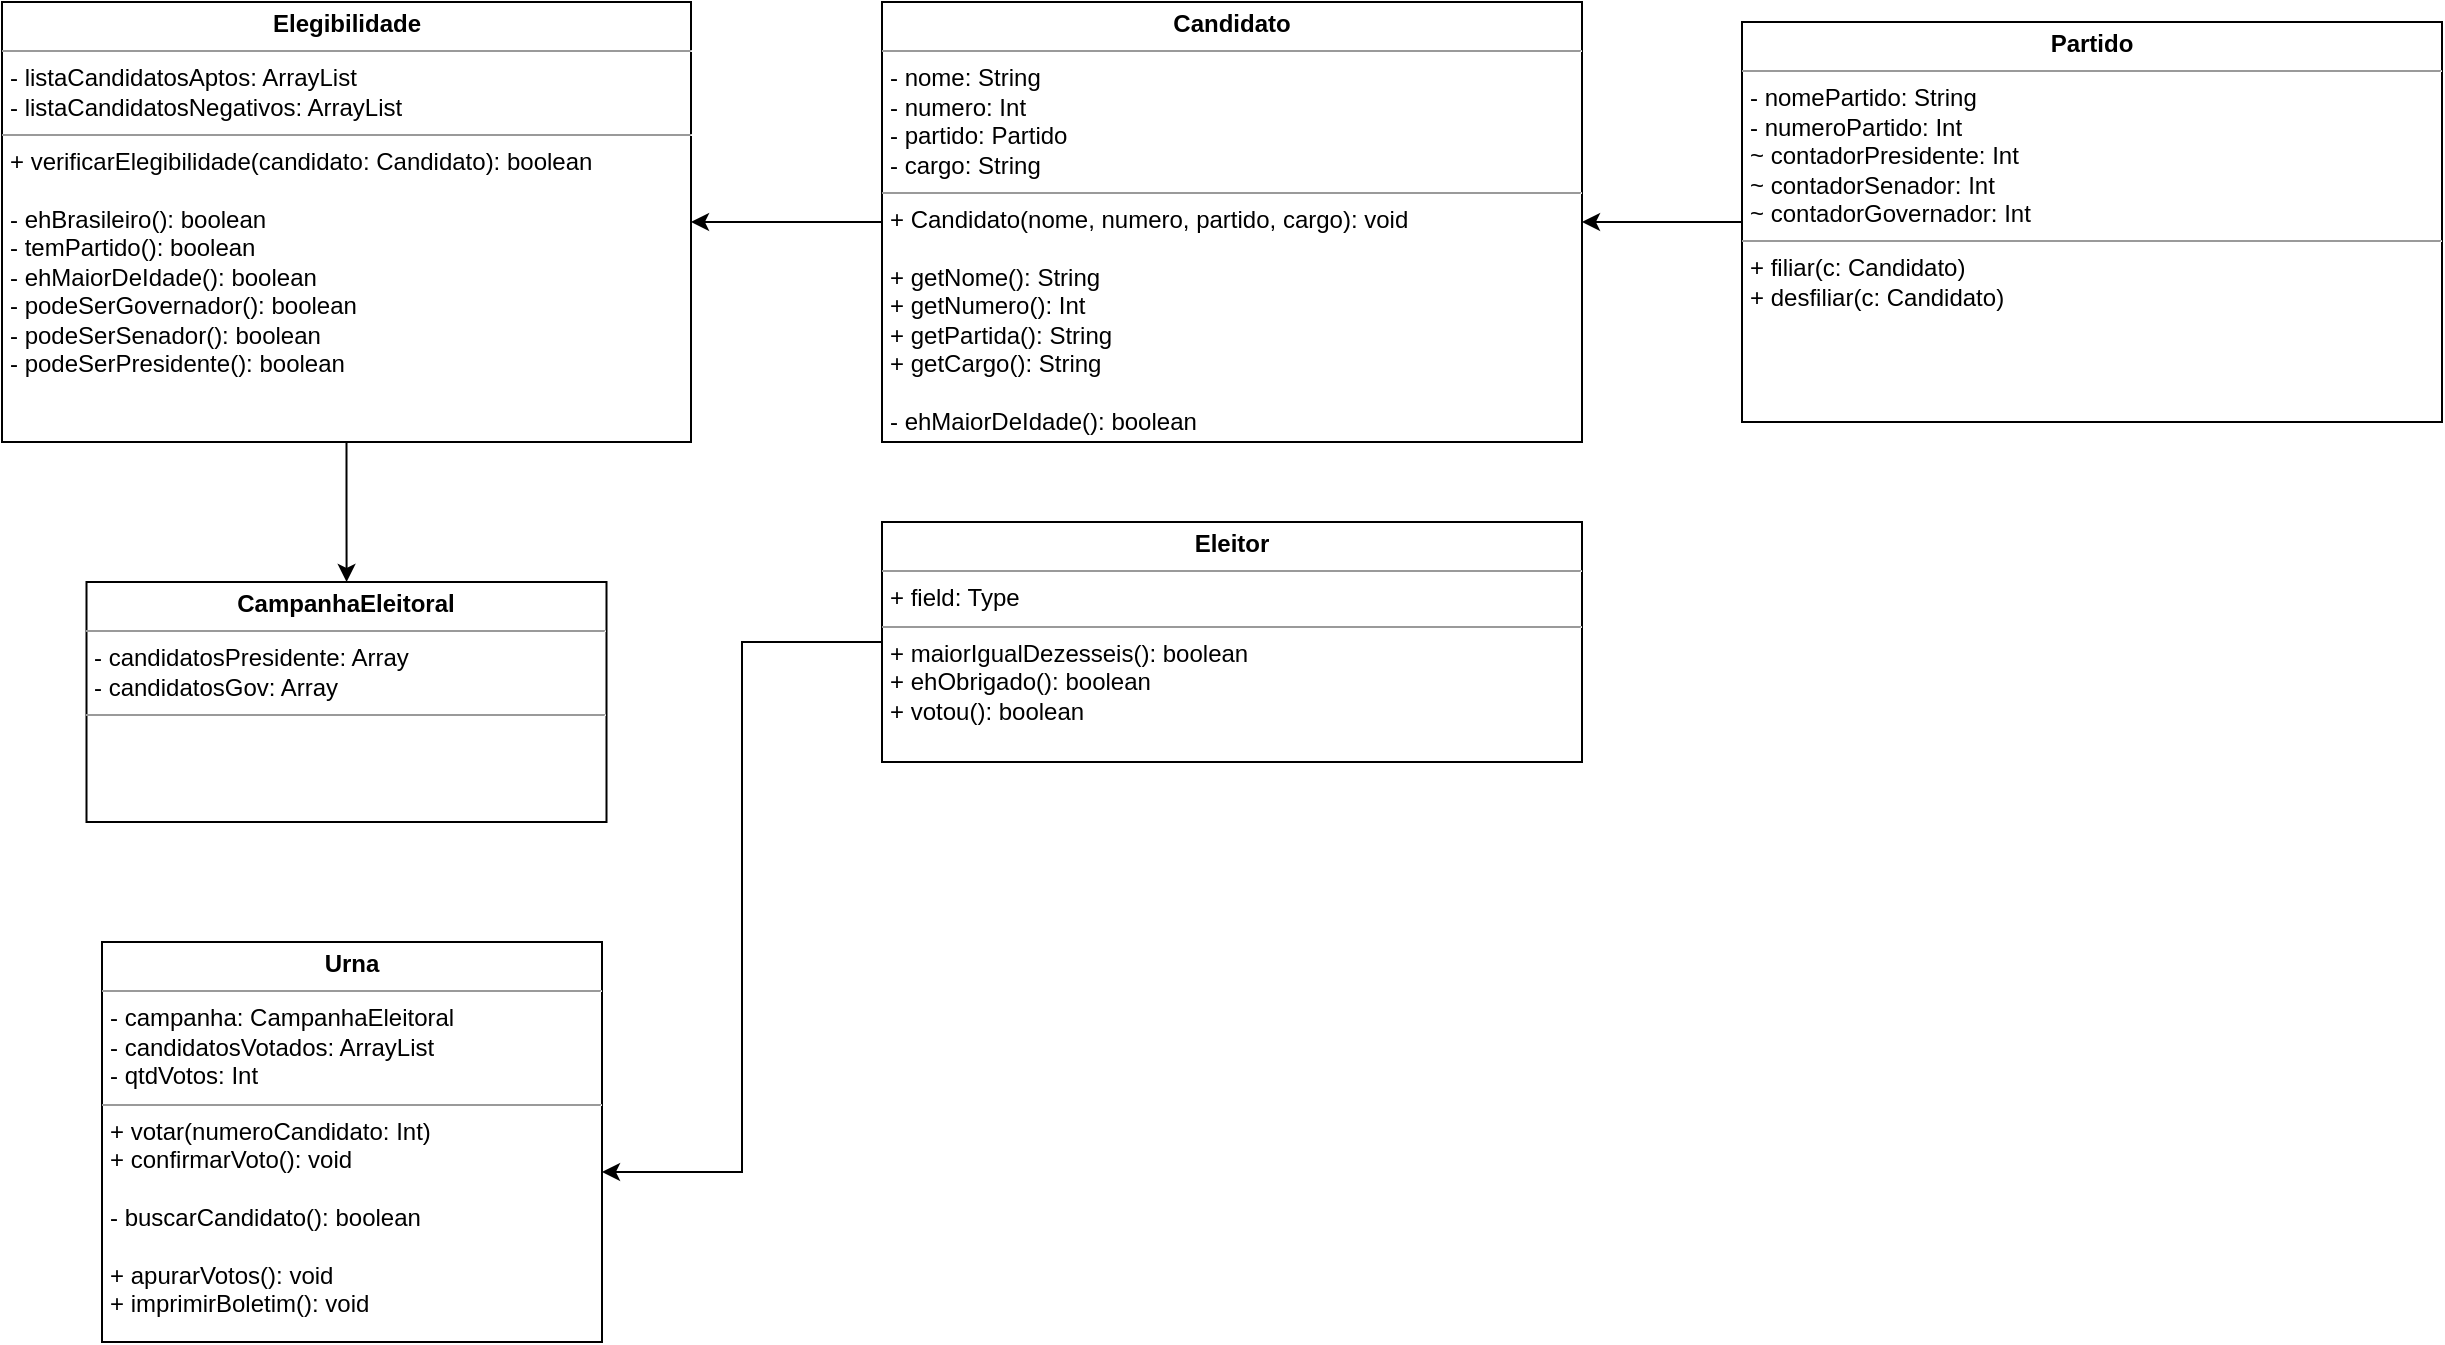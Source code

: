 <mxfile version="20.4.0" type="device"><diagram id="Mr8Jbgb5_NVKN6Lyi9rr" name="Página-1"><mxGraphModel dx="1348" dy="1918" grid="1" gridSize="10" guides="1" tooltips="1" connect="1" arrows="1" fold="1" page="1" pageScale="1" pageWidth="827" pageHeight="1169" math="0" shadow="0"><root><mxCell id="0"/><mxCell id="1" parent="0"/><mxCell id="rLREYp3PCBC2g03Ka3gw-13" style="edgeStyle=orthogonalEdgeStyle;rounded=0;orthogonalLoop=1;jettySize=auto;html=1;entryX=1;entryY=0.5;entryDx=0;entryDy=0;" edge="1" parent="1" source="TcqPCq13Gu7wCiiacOSd-1" target="rLREYp3PCBC2g03Ka3gw-1"><mxGeometry relative="1" as="geometry"/></mxCell><mxCell id="TcqPCq13Gu7wCiiacOSd-1" value="&lt;p style=&quot;margin:0px;margin-top:4px;text-align:center;&quot;&gt;&lt;b&gt;Candidato&lt;/b&gt;&lt;/p&gt;&lt;hr size=&quot;1&quot;&gt;&lt;p style=&quot;margin:0px;margin-left:4px;&quot;&gt;- nome: String&lt;/p&gt;&lt;p style=&quot;margin:0px;margin-left:4px;&quot;&gt;- numero: Int&lt;/p&gt;&lt;p style=&quot;margin:0px;margin-left:4px;&quot;&gt;- partido: Partido&lt;br&gt;&lt;/p&gt;&lt;p style=&quot;margin:0px;margin-left:4px;&quot;&gt;- cargo: String&lt;/p&gt;&lt;hr size=&quot;1&quot;&gt;&lt;p style=&quot;margin:0px;margin-left:4px;&quot;&gt;+ Candidato(nome, numero, partido, cargo): void&lt;/p&gt;&lt;p style=&quot;margin:0px;margin-left:4px;&quot;&gt;&lt;br&gt;&lt;/p&gt;&lt;p style=&quot;margin:0px;margin-left:4px;&quot;&gt;+ getNome(): String&lt;/p&gt;&lt;p style=&quot;margin:0px;margin-left:4px;&quot;&gt;&lt;span style=&quot;background-color: initial;&quot;&gt;+ getNumero(): Int&lt;/span&gt;&lt;br&gt;&lt;/p&gt;&lt;p style=&quot;margin:0px;margin-left:4px;&quot;&gt;+ getPartida(): String&lt;/p&gt;&lt;p style=&quot;margin:0px;margin-left:4px;&quot;&gt;+ getCargo(): String&lt;/p&gt;&lt;p style=&quot;margin:0px;margin-left:4px;&quot;&gt;&lt;br&gt;&lt;/p&gt;&lt;p style=&quot;margin:0px;margin-left:4px;&quot;&gt;- ehMaiorDeIdade(): boolean&lt;br&gt;&lt;/p&gt;" style="verticalAlign=top;align=left;overflow=fill;fontSize=12;fontFamily=Helvetica;html=1;" parent="1" vertex="1"><mxGeometry x="560" y="-130" width="350" height="220" as="geometry"/></mxCell><mxCell id="rLREYp3PCBC2g03Ka3gw-14" style="edgeStyle=orthogonalEdgeStyle;rounded=0;orthogonalLoop=1;jettySize=auto;html=1;entryX=1;entryY=0.575;entryDx=0;entryDy=0;entryPerimeter=0;" edge="1" parent="1" source="TcqPCq13Gu7wCiiacOSd-2" target="TcqPCq13Gu7wCiiacOSd-3"><mxGeometry relative="1" as="geometry"/></mxCell><mxCell id="TcqPCq13Gu7wCiiacOSd-2" value="&lt;p style=&quot;margin:0px;margin-top:4px;text-align:center;&quot;&gt;&lt;b&gt;Eleitor&lt;/b&gt;&lt;/p&gt;&lt;hr size=&quot;1&quot;&gt;&lt;p style=&quot;margin:0px;margin-left:4px;&quot;&gt;+ field: Type&lt;/p&gt;&lt;hr size=&quot;1&quot;&gt;&lt;p style=&quot;margin:0px;margin-left:4px;&quot;&gt;+ maiorIgualDezesseis(): boolean&lt;/p&gt;&lt;p style=&quot;margin:0px;margin-left:4px;&quot;&gt;+ ehObrigado(): boolean&lt;/p&gt;&lt;p style=&quot;margin:0px;margin-left:4px;&quot;&gt;+ votou(): boolean&lt;br&gt;&lt;/p&gt;" style="verticalAlign=top;align=left;overflow=fill;fontSize=12;fontFamily=Helvetica;html=1;" parent="1" vertex="1"><mxGeometry x="560" y="130" width="350" height="120" as="geometry"/></mxCell><mxCell id="TcqPCq13Gu7wCiiacOSd-3" value="&lt;p style=&quot;margin:0px;margin-top:4px;text-align:center;&quot;&gt;&lt;b&gt;Urna&lt;/b&gt;&lt;/p&gt;&lt;hr size=&quot;1&quot;&gt;&lt;p style=&quot;margin:0px;margin-left:4px;&quot;&gt;- campanha: CampanhaEleitoral&lt;/p&gt;&lt;p style=&quot;margin:0px;margin-left:4px;&quot;&gt;- candidatosVotados: ArrayList&lt;br&gt;&lt;/p&gt;&lt;p style=&quot;margin:0px;margin-left:4px;&quot;&gt;- qtdVotos: Int&lt;br&gt;&lt;/p&gt;&lt;hr size=&quot;1&quot;&gt;&lt;p style=&quot;margin:0px;margin-left:4px;&quot;&gt;+ votar(numeroCandidato: Int)&lt;/p&gt;&lt;p style=&quot;margin:0px;margin-left:4px;&quot;&gt;+ confirmarVoto(): void&lt;/p&gt;&lt;p style=&quot;margin:0px;margin-left:4px;&quot;&gt;&lt;br&gt;&lt;/p&gt;&lt;p style=&quot;margin:0px;margin-left:4px;&quot;&gt;- buscarCandidato(): boolean&lt;/p&gt;&lt;p style=&quot;margin:0px;margin-left:4px;&quot;&gt;&lt;br&gt;&lt;/p&gt;&lt;p style=&quot;margin:0px;margin-left:4px;&quot;&gt;+ apurarVotos(): void&lt;br&gt;&lt;/p&gt;&lt;p style=&quot;margin:0px;margin-left:4px;&quot;&gt;+ imprimirBoletim(): void&lt;br&gt;&lt;/p&gt;" style="verticalAlign=top;align=left;overflow=fill;fontSize=12;fontFamily=Helvetica;html=1;" parent="1" vertex="1"><mxGeometry x="170" y="340" width="250" height="200" as="geometry"/></mxCell><mxCell id="rLREYp3PCBC2g03Ka3gw-12" style="edgeStyle=orthogonalEdgeStyle;rounded=0;orthogonalLoop=1;jettySize=auto;html=1;" edge="1" parent="1" source="rLREYp3PCBC2g03Ka3gw-1" target="rLREYp3PCBC2g03Ka3gw-3"><mxGeometry relative="1" as="geometry"/></mxCell><mxCell id="rLREYp3PCBC2g03Ka3gw-1" value="&lt;p style=&quot;margin:0px;margin-top:4px;text-align:center;&quot;&gt;&lt;b&gt;Elegibilidade&lt;/b&gt;&lt;/p&gt;&lt;hr size=&quot;1&quot;&gt;&lt;p style=&quot;margin:0px;margin-left:4px;&quot;&gt;- listaCandidatosAptos: ArrayList&lt;/p&gt;&lt;p style=&quot;margin:0px;margin-left:4px;&quot;&gt;- listaCandidatosNegativos: ArrayList&lt;/p&gt;&lt;hr size=&quot;1&quot;&gt;&lt;p style=&quot;margin:0px;margin-left:4px;&quot;&gt;+ verificarElegibilidade(candidato: Candidato): boolean&lt;/p&gt;&lt;p style=&quot;margin:0px;margin-left:4px;&quot;&gt;&lt;br&gt;&lt;/p&gt;&lt;p style=&quot;margin:0px;margin-left:4px;&quot;&gt;- ehBrasileiro(): boolean&lt;/p&gt;&lt;p style=&quot;margin:0px;margin-left:4px;&quot;&gt;- temPartido(): boolean&lt;br&gt;&lt;/p&gt;&lt;p style=&quot;margin:0px;margin-left:4px;&quot;&gt;- ehMaiorDeIdade(): boolean&lt;/p&gt;&lt;p style=&quot;margin:0px;margin-left:4px;&quot;&gt;- podeSerGovernador(): boolean&lt;/p&gt;&lt;p style=&quot;margin:0px;margin-left:4px;&quot;&gt;- podeSerSenador(): boolean&lt;/p&gt;&lt;p style=&quot;margin:0px;margin-left:4px;&quot;&gt;- podeSerPresidente(): boolean&lt;br&gt;&lt;/p&gt;" style="verticalAlign=top;align=left;overflow=fill;fontSize=12;fontFamily=Helvetica;html=1;" vertex="1" parent="1"><mxGeometry x="120" y="-130" width="344.5" height="220" as="geometry"/></mxCell><mxCell id="rLREYp3PCBC2g03Ka3gw-3" value="&lt;p style=&quot;margin:0px;margin-top:4px;text-align:center;&quot;&gt;&lt;b&gt;CampanhaEleitoral&lt;/b&gt;&lt;/p&gt;&lt;hr size=&quot;1&quot;&gt;&lt;p style=&quot;margin:0px;margin-left:4px;&quot;&gt;- candidatosPresidente: Array&lt;/p&gt;&lt;p style=&quot;margin:0px;margin-left:4px;&quot;&gt;- candidatosGov: Array&lt;/p&gt;&lt;hr size=&quot;1&quot;&gt;" style="verticalAlign=top;align=left;overflow=fill;fontSize=12;fontFamily=Helvetica;html=1;" vertex="1" parent="1"><mxGeometry x="162.25" y="160" width="260" height="120" as="geometry"/></mxCell><mxCell id="rLREYp3PCBC2g03Ka3gw-20" style="edgeStyle=orthogonalEdgeStyle;rounded=0;orthogonalLoop=1;jettySize=auto;html=1;entryX=1;entryY=0.5;entryDx=0;entryDy=0;" edge="1" parent="1" source="rLREYp3PCBC2g03Ka3gw-19" target="TcqPCq13Gu7wCiiacOSd-1"><mxGeometry relative="1" as="geometry"/></mxCell><mxCell id="rLREYp3PCBC2g03Ka3gw-19" value="&lt;p style=&quot;margin:0px;margin-top:4px;text-align:center;&quot;&gt;&lt;b&gt;Partido&lt;/b&gt;&lt;/p&gt;&lt;hr size=&quot;1&quot;&gt;&lt;p style=&quot;margin:0px;margin-left:4px;&quot;&gt;- nomePartido: String&lt;/p&gt;&lt;p style=&quot;margin:0px;margin-left:4px;&quot;&gt;- numeroPartido: Int&lt;/p&gt;&lt;p style=&quot;margin:0px;margin-left:4px;&quot;&gt;~ contadorPresidente: Int&lt;/p&gt;&lt;p style=&quot;margin:0px;margin-left:4px;&quot;&gt;~ contadorSenador: Int&lt;/p&gt;&lt;p style=&quot;margin:0px;margin-left:4px;&quot;&gt;~ contadorGovernador: Int&lt;/p&gt;&lt;hr size=&quot;1&quot;&gt;&lt;p style=&quot;margin:0px;margin-left:4px;&quot;&gt;+ filiar(c: Candidato)&lt;/p&gt;&lt;p style=&quot;margin:0px;margin-left:4px;&quot;&gt;+ desfiliar(c: Candidato)&lt;br&gt;&lt;/p&gt;" style="verticalAlign=top;align=left;overflow=fill;fontSize=12;fontFamily=Helvetica;html=1;" vertex="1" parent="1"><mxGeometry x="990" y="-120" width="350" height="200" as="geometry"/></mxCell></root></mxGraphModel></diagram></mxfile>
